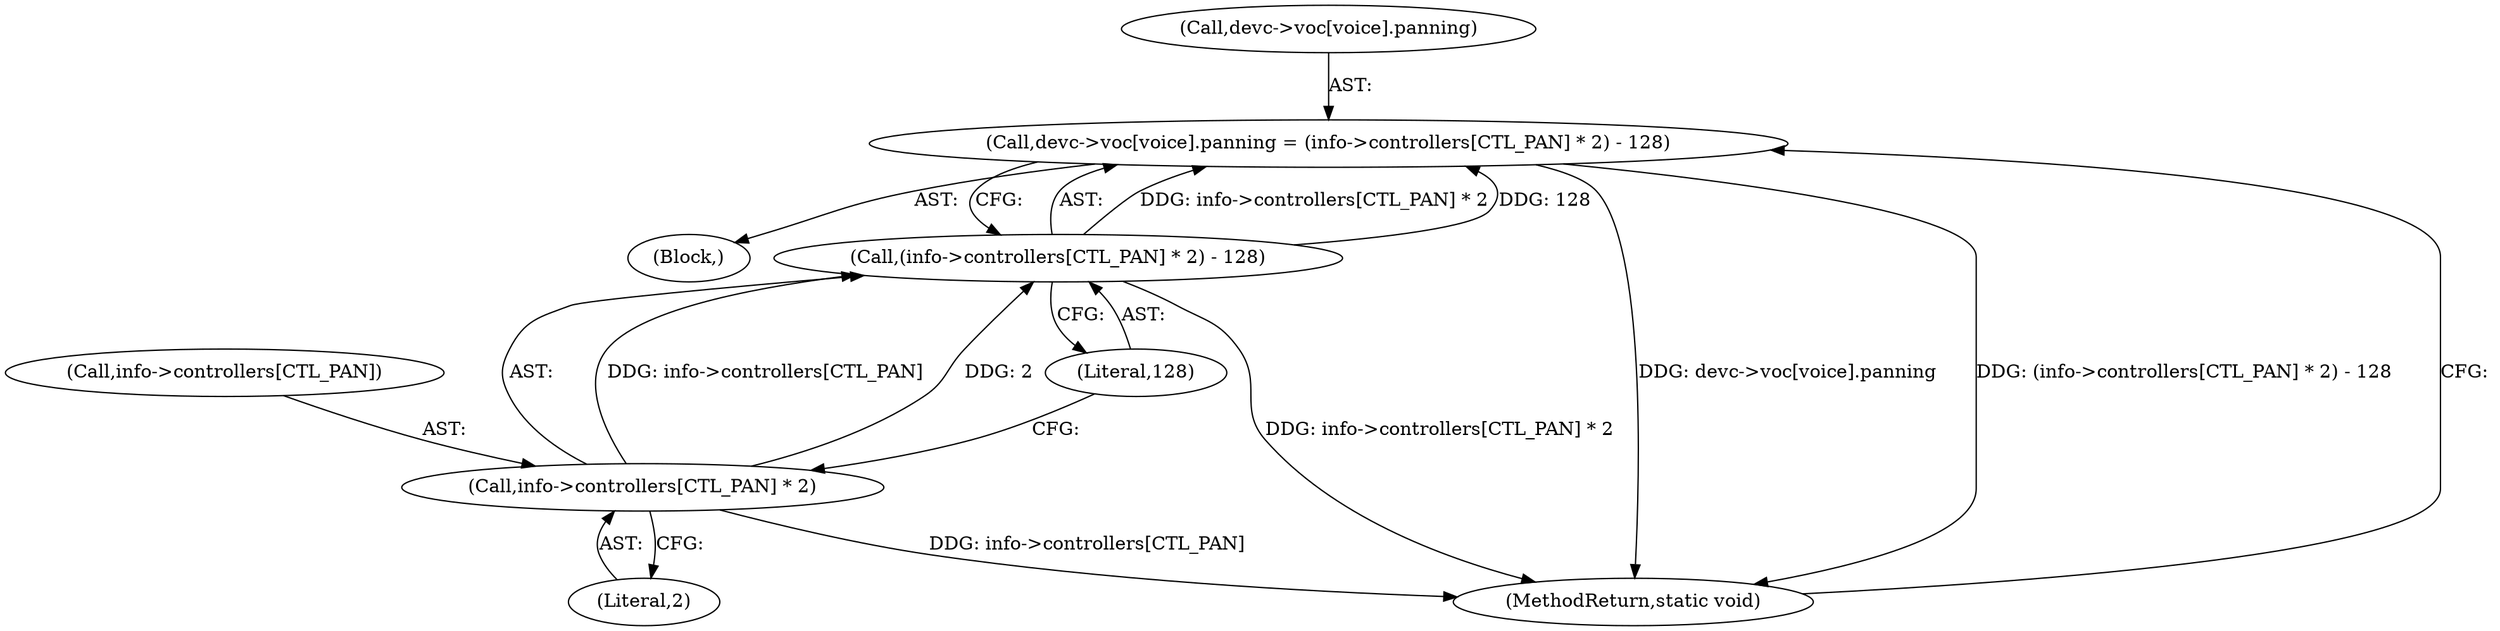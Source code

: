 digraph "0_linux_4d00135a680727f6c3be78f8befaac009030e4df_0@array" {
"1000175" [label="(Call,devc->voc[voice].panning = (info->controllers[CTL_PAN] * 2) - 128)"];
"1000183" [label="(Call,(info->controllers[CTL_PAN] * 2) - 128)"];
"1000184" [label="(Call,info->controllers[CTL_PAN] * 2)"];
"1000104" [label="(Block,)"];
"1000190" [label="(Literal,2)"];
"1000184" [label="(Call,info->controllers[CTL_PAN] * 2)"];
"1000191" [label="(Literal,128)"];
"1000185" [label="(Call,info->controllers[CTL_PAN])"];
"1000183" [label="(Call,(info->controllers[CTL_PAN] * 2) - 128)"];
"1000176" [label="(Call,devc->voc[voice].panning)"];
"1000175" [label="(Call,devc->voc[voice].panning = (info->controllers[CTL_PAN] * 2) - 128)"];
"1000192" [label="(MethodReturn,static void)"];
"1000175" -> "1000104"  [label="AST: "];
"1000175" -> "1000183"  [label="CFG: "];
"1000176" -> "1000175"  [label="AST: "];
"1000183" -> "1000175"  [label="AST: "];
"1000192" -> "1000175"  [label="CFG: "];
"1000175" -> "1000192"  [label="DDG: devc->voc[voice].panning"];
"1000175" -> "1000192"  [label="DDG: (info->controllers[CTL_PAN] * 2) - 128"];
"1000183" -> "1000175"  [label="DDG: info->controllers[CTL_PAN] * 2"];
"1000183" -> "1000175"  [label="DDG: 128"];
"1000183" -> "1000191"  [label="CFG: "];
"1000184" -> "1000183"  [label="AST: "];
"1000191" -> "1000183"  [label="AST: "];
"1000183" -> "1000192"  [label="DDG: info->controllers[CTL_PAN] * 2"];
"1000184" -> "1000183"  [label="DDG: info->controllers[CTL_PAN]"];
"1000184" -> "1000183"  [label="DDG: 2"];
"1000184" -> "1000190"  [label="CFG: "];
"1000185" -> "1000184"  [label="AST: "];
"1000190" -> "1000184"  [label="AST: "];
"1000191" -> "1000184"  [label="CFG: "];
"1000184" -> "1000192"  [label="DDG: info->controllers[CTL_PAN]"];
}

